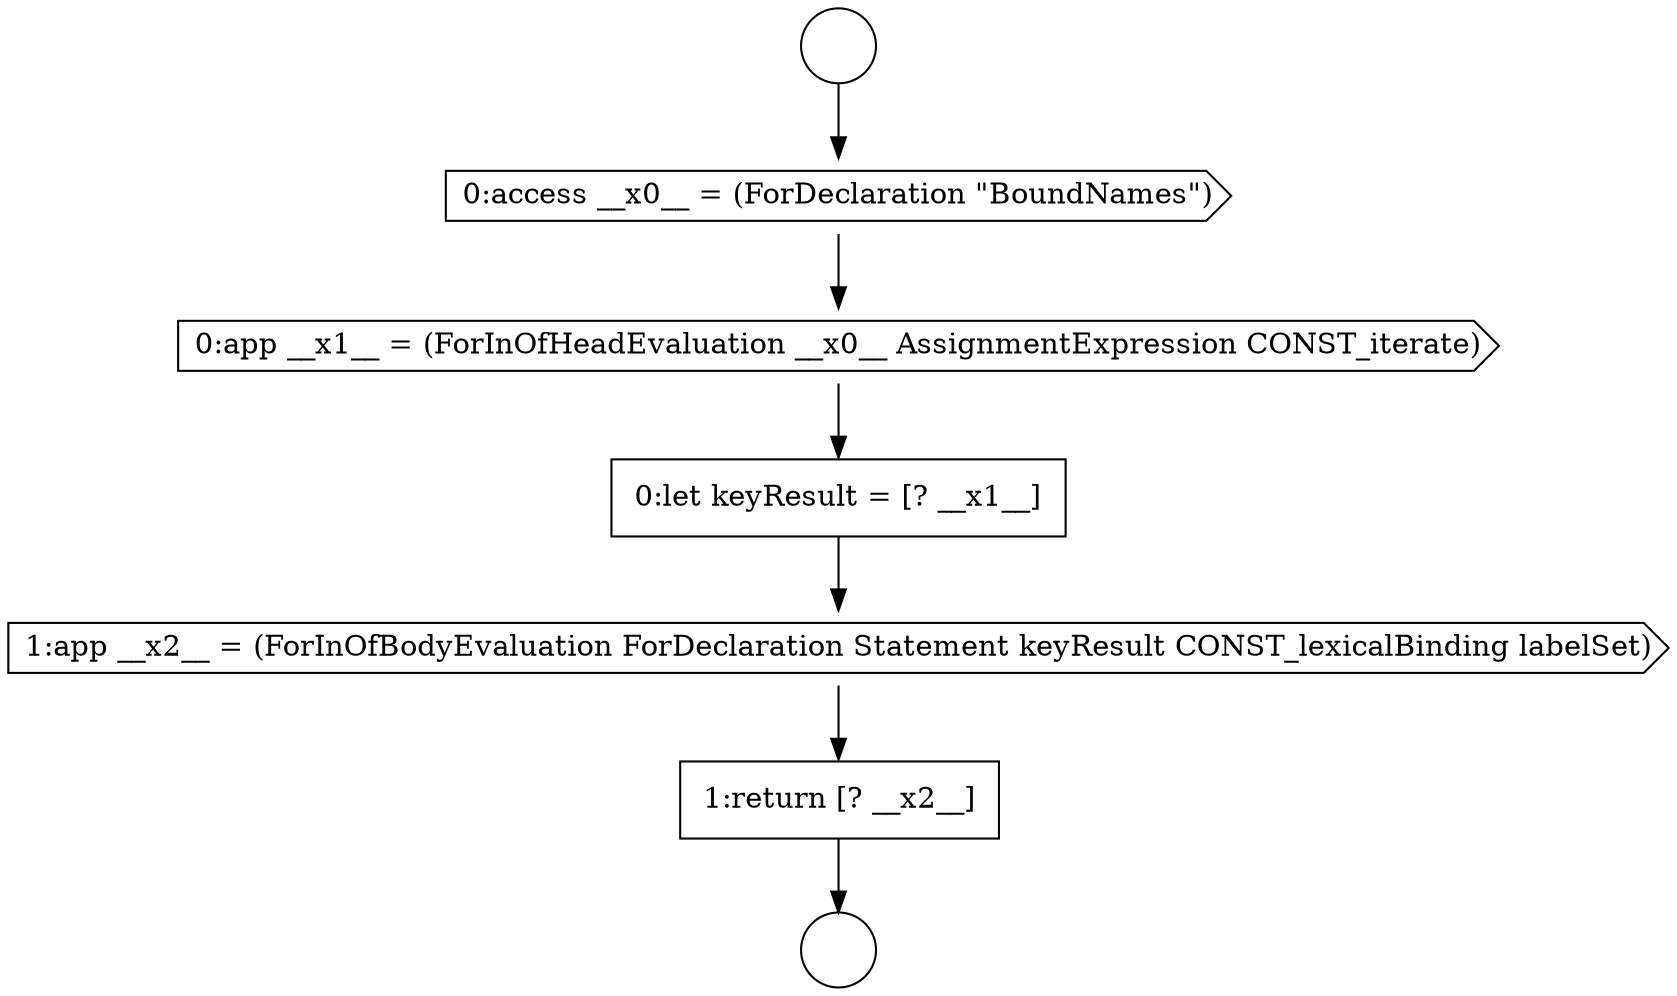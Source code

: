 digraph {
  node6651 [shape=none, margin=0, label=<<font color="black">
    <table border="0" cellborder="1" cellspacing="0" cellpadding="10">
      <tr><td align="left">1:return [? __x2__]</td></tr>
    </table>
  </font>> color="black" fillcolor="white" style=filled]
  node6648 [shape=cds, label=<<font color="black">0:app __x1__ = (ForInOfHeadEvaluation __x0__ AssignmentExpression CONST_iterate)</font>> color="black" fillcolor="white" style=filled]
  node6646 [shape=circle label=" " color="black" fillcolor="white" style=filled]
  node6647 [shape=cds, label=<<font color="black">0:access __x0__ = (ForDeclaration &quot;BoundNames&quot;)</font>> color="black" fillcolor="white" style=filled]
  node6649 [shape=none, margin=0, label=<<font color="black">
    <table border="0" cellborder="1" cellspacing="0" cellpadding="10">
      <tr><td align="left">0:let keyResult = [? __x1__]</td></tr>
    </table>
  </font>> color="black" fillcolor="white" style=filled]
  node6645 [shape=circle label=" " color="black" fillcolor="white" style=filled]
  node6650 [shape=cds, label=<<font color="black">1:app __x2__ = (ForInOfBodyEvaluation ForDeclaration Statement keyResult CONST_lexicalBinding labelSet)</font>> color="black" fillcolor="white" style=filled]
  node6647 -> node6648 [ color="black"]
  node6649 -> node6650 [ color="black"]
  node6651 -> node6646 [ color="black"]
  node6648 -> node6649 [ color="black"]
  node6645 -> node6647 [ color="black"]
  node6650 -> node6651 [ color="black"]
}
